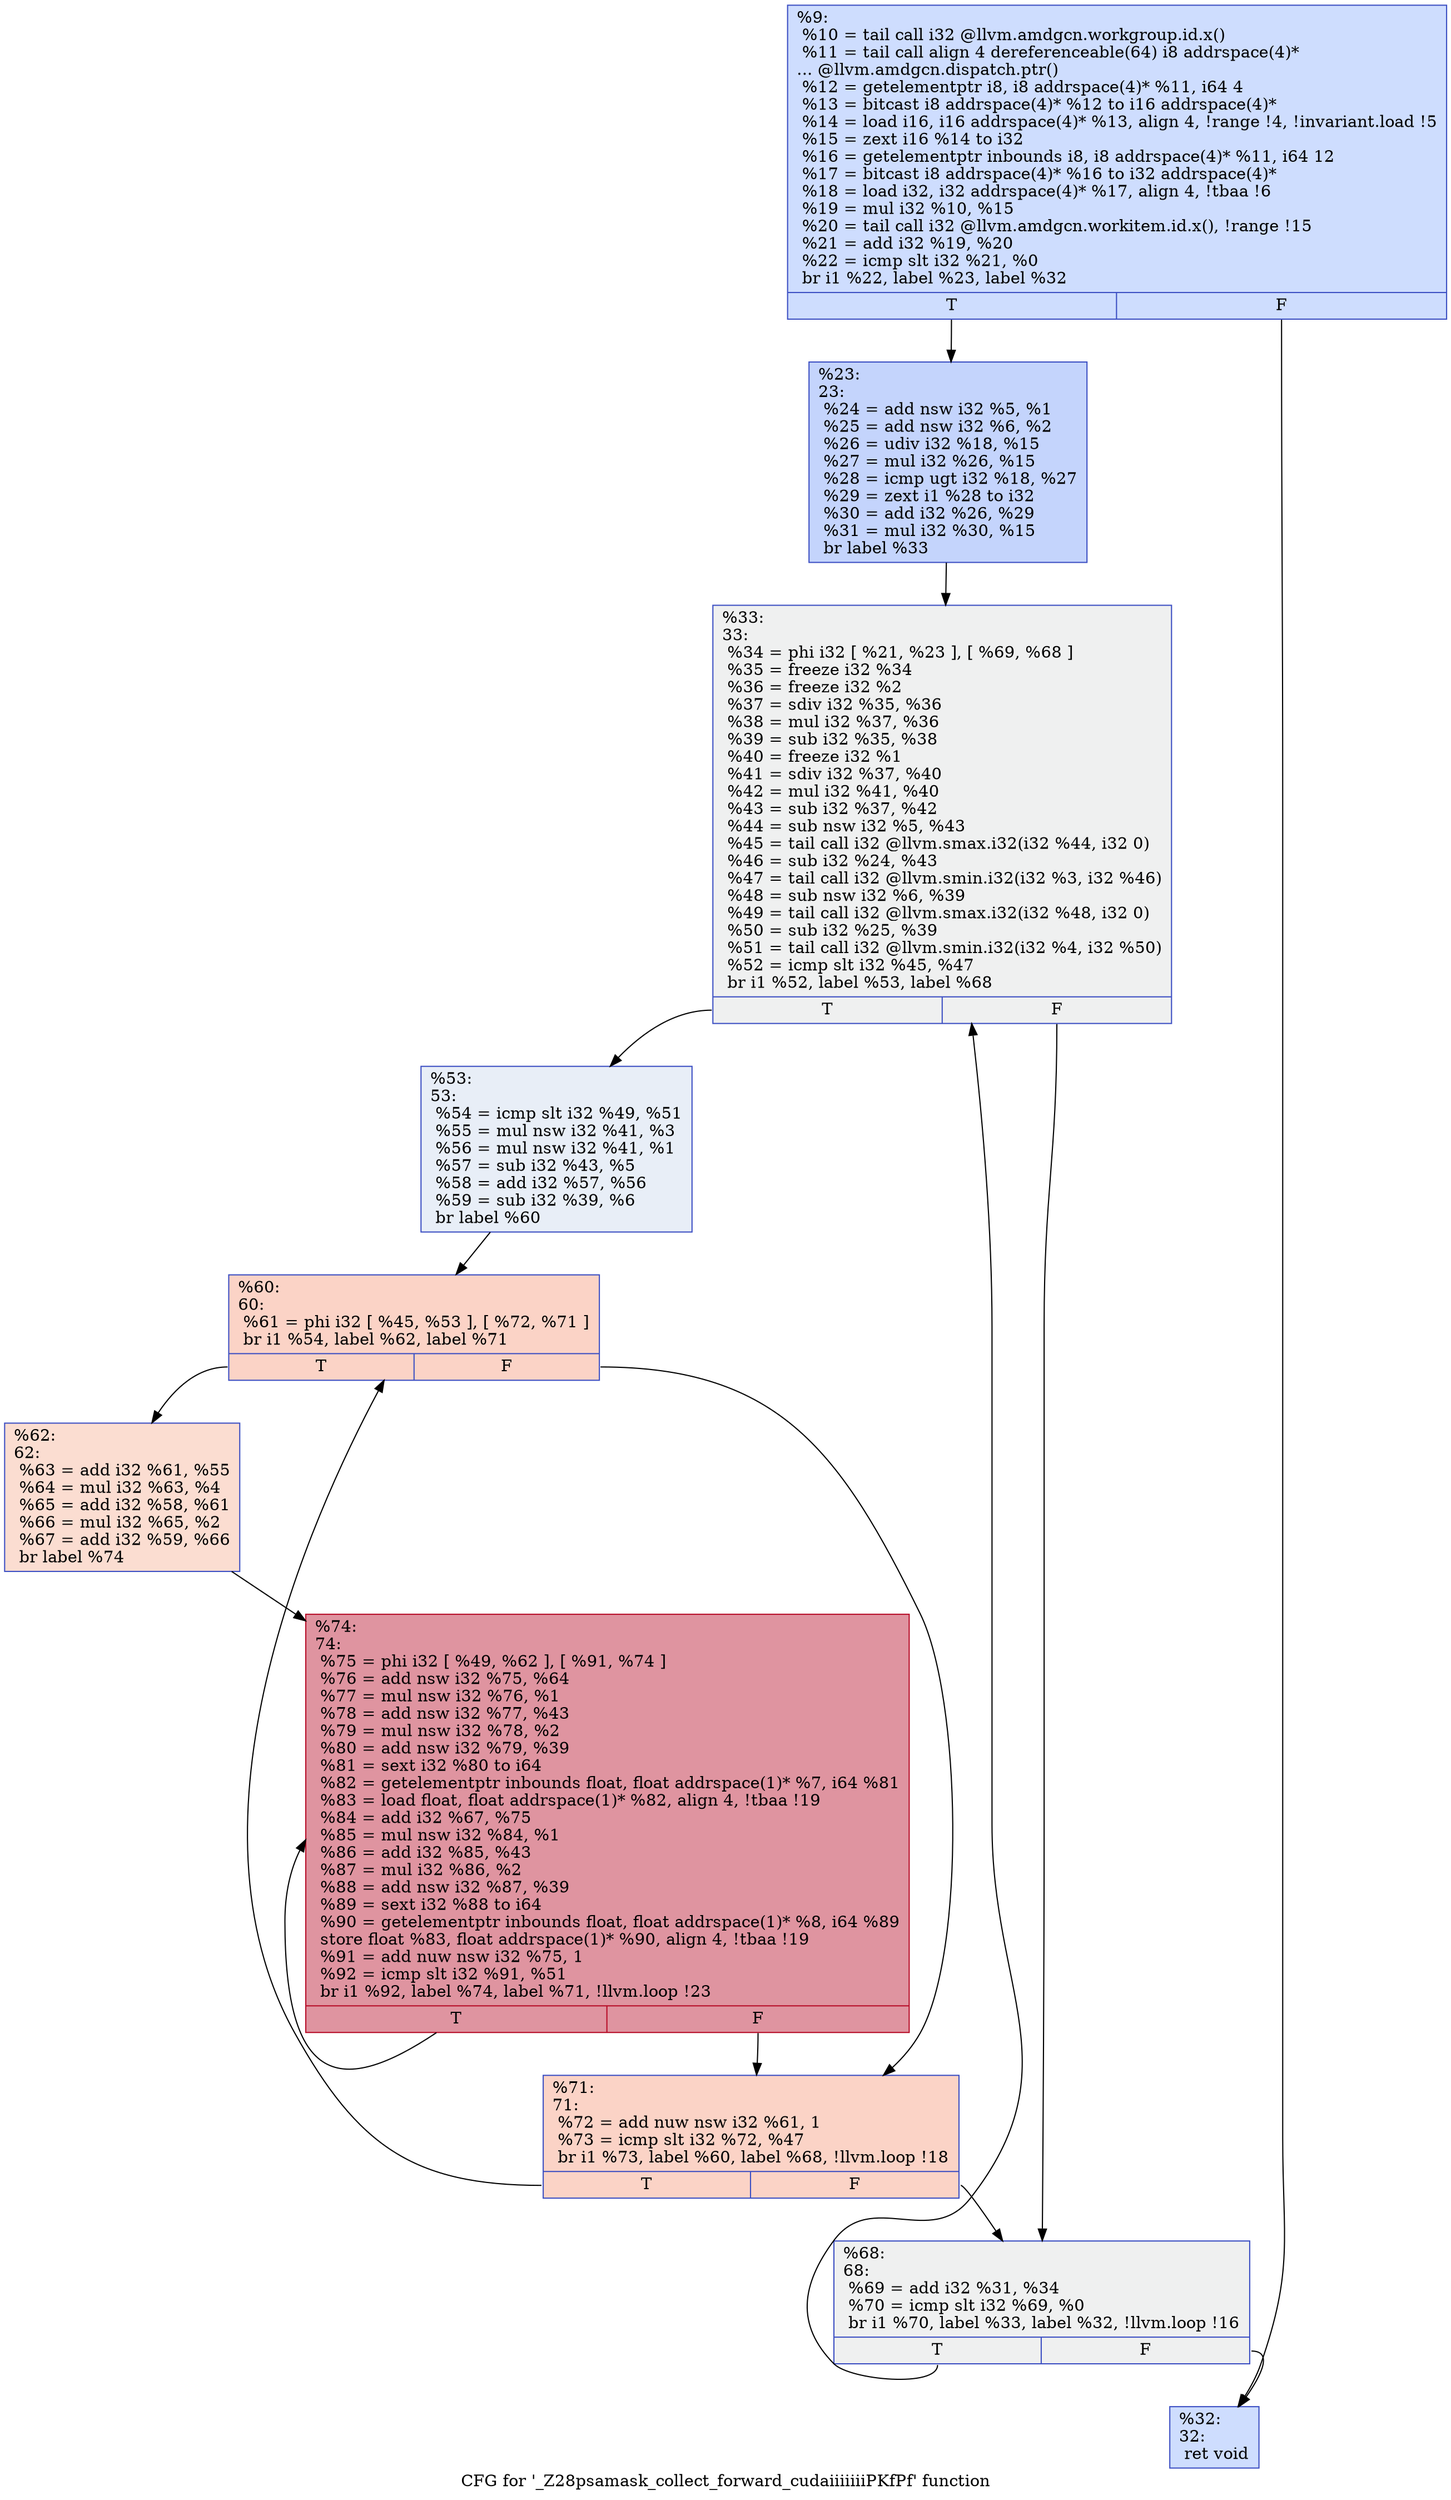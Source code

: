 digraph "CFG for '_Z28psamask_collect_forward_cudaiiiiiiiPKfPf' function" {
	label="CFG for '_Z28psamask_collect_forward_cudaiiiiiiiPKfPf' function";

	Node0x62e83f0 [shape=record,color="#3d50c3ff", style=filled, fillcolor="#8fb1fe70",label="{%9:\l  %10 = tail call i32 @llvm.amdgcn.workgroup.id.x()\l  %11 = tail call align 4 dereferenceable(64) i8 addrspace(4)*\l... @llvm.amdgcn.dispatch.ptr()\l  %12 = getelementptr i8, i8 addrspace(4)* %11, i64 4\l  %13 = bitcast i8 addrspace(4)* %12 to i16 addrspace(4)*\l  %14 = load i16, i16 addrspace(4)* %13, align 4, !range !4, !invariant.load !5\l  %15 = zext i16 %14 to i32\l  %16 = getelementptr inbounds i8, i8 addrspace(4)* %11, i64 12\l  %17 = bitcast i8 addrspace(4)* %16 to i32 addrspace(4)*\l  %18 = load i32, i32 addrspace(4)* %17, align 4, !tbaa !6\l  %19 = mul i32 %10, %15\l  %20 = tail call i32 @llvm.amdgcn.workitem.id.x(), !range !15\l  %21 = add i32 %19, %20\l  %22 = icmp slt i32 %21, %0\l  br i1 %22, label %23, label %32\l|{<s0>T|<s1>F}}"];
	Node0x62e83f0:s0 -> Node0x62eb1a0;
	Node0x62e83f0:s1 -> Node0x62eb230;
	Node0x62eb1a0 [shape=record,color="#3d50c3ff", style=filled, fillcolor="#7a9df870",label="{%23:\l23:                                               \l  %24 = add nsw i32 %5, %1\l  %25 = add nsw i32 %6, %2\l  %26 = udiv i32 %18, %15\l  %27 = mul i32 %26, %15\l  %28 = icmp ugt i32 %18, %27\l  %29 = zext i1 %28 to i32\l  %30 = add i32 %26, %29\l  %31 = mul i32 %30, %15\l  br label %33\l}"];
	Node0x62eb1a0 -> Node0x62eb7d0;
	Node0x62eb230 [shape=record,color="#3d50c3ff", style=filled, fillcolor="#8fb1fe70",label="{%32:\l32:                                               \l  ret void\l}"];
	Node0x62eb7d0 [shape=record,color="#3d50c3ff", style=filled, fillcolor="#dbdcde70",label="{%33:\l33:                                               \l  %34 = phi i32 [ %21, %23 ], [ %69, %68 ]\l  %35 = freeze i32 %34\l  %36 = freeze i32 %2\l  %37 = sdiv i32 %35, %36\l  %38 = mul i32 %37, %36\l  %39 = sub i32 %35, %38\l  %40 = freeze i32 %1\l  %41 = sdiv i32 %37, %40\l  %42 = mul i32 %41, %40\l  %43 = sub i32 %37, %42\l  %44 = sub nsw i32 %5, %43\l  %45 = tail call i32 @llvm.smax.i32(i32 %44, i32 0)\l  %46 = sub i32 %24, %43\l  %47 = tail call i32 @llvm.smin.i32(i32 %3, i32 %46)\l  %48 = sub nsw i32 %6, %39\l  %49 = tail call i32 @llvm.smax.i32(i32 %48, i32 0)\l  %50 = sub i32 %25, %39\l  %51 = tail call i32 @llvm.smin.i32(i32 %4, i32 %50)\l  %52 = icmp slt i32 %45, %47\l  br i1 %52, label %53, label %68\l|{<s0>T|<s1>F}}"];
	Node0x62eb7d0:s0 -> Node0x62ec980;
	Node0x62eb7d0:s1 -> Node0x62eaa00;
	Node0x62ec980 [shape=record,color="#3d50c3ff", style=filled, fillcolor="#cbd8ee70",label="{%53:\l53:                                               \l  %54 = icmp slt i32 %49, %51\l  %55 = mul nsw i32 %41, %3\l  %56 = mul nsw i32 %41, %1\l  %57 = sub i32 %43, %5\l  %58 = add i32 %57, %56\l  %59 = sub i32 %39, %6\l  br label %60\l}"];
	Node0x62ec980 -> Node0x62ece20;
	Node0x62ece20 [shape=record,color="#3d50c3ff", style=filled, fillcolor="#f59c7d70",label="{%60:\l60:                                               \l  %61 = phi i32 [ %45, %53 ], [ %72, %71 ]\l  br i1 %54, label %62, label %71\l|{<s0>T|<s1>F}}"];
	Node0x62ece20:s0 -> Node0x62ed020;
	Node0x62ece20:s1 -> Node0x62ecee0;
	Node0x62ed020 [shape=record,color="#3d50c3ff", style=filled, fillcolor="#f7b39670",label="{%62:\l62:                                               \l  %63 = add i32 %61, %55\l  %64 = mul i32 %63, %4\l  %65 = add i32 %58, %61\l  %66 = mul i32 %65, %2\l  %67 = add i32 %59, %66\l  br label %74\l}"];
	Node0x62ed020 -> Node0x62eba40;
	Node0x62eaa00 [shape=record,color="#3d50c3ff", style=filled, fillcolor="#dbdcde70",label="{%68:\l68:                                               \l  %69 = add i32 %31, %34\l  %70 = icmp slt i32 %69, %0\l  br i1 %70, label %33, label %32, !llvm.loop !16\l|{<s0>T|<s1>F}}"];
	Node0x62eaa00:s0 -> Node0x62eb7d0;
	Node0x62eaa00:s1 -> Node0x62eb230;
	Node0x62ecee0 [shape=record,color="#3d50c3ff", style=filled, fillcolor="#f59c7d70",label="{%71:\l71:                                               \l  %72 = add nuw nsw i32 %61, 1\l  %73 = icmp slt i32 %72, %47\l  br i1 %73, label %60, label %68, !llvm.loop !18\l|{<s0>T|<s1>F}}"];
	Node0x62ecee0:s0 -> Node0x62ece20;
	Node0x62ecee0:s1 -> Node0x62eaa00;
	Node0x62eba40 [shape=record,color="#b70d28ff", style=filled, fillcolor="#b70d2870",label="{%74:\l74:                                               \l  %75 = phi i32 [ %49, %62 ], [ %91, %74 ]\l  %76 = add nsw i32 %75, %64\l  %77 = mul nsw i32 %76, %1\l  %78 = add nsw i32 %77, %43\l  %79 = mul nsw i32 %78, %2\l  %80 = add nsw i32 %79, %39\l  %81 = sext i32 %80 to i64\l  %82 = getelementptr inbounds float, float addrspace(1)* %7, i64 %81\l  %83 = load float, float addrspace(1)* %82, align 4, !tbaa !19\l  %84 = add i32 %67, %75\l  %85 = mul nsw i32 %84, %1\l  %86 = add i32 %85, %43\l  %87 = mul i32 %86, %2\l  %88 = add nsw i32 %87, %39\l  %89 = sext i32 %88 to i64\l  %90 = getelementptr inbounds float, float addrspace(1)* %8, i64 %89\l  store float %83, float addrspace(1)* %90, align 4, !tbaa !19\l  %91 = add nuw nsw i32 %75, 1\l  %92 = icmp slt i32 %91, %51\l  br i1 %92, label %74, label %71, !llvm.loop !23\l|{<s0>T|<s1>F}}"];
	Node0x62eba40:s0 -> Node0x62eba40;
	Node0x62eba40:s1 -> Node0x62ecee0;
}
